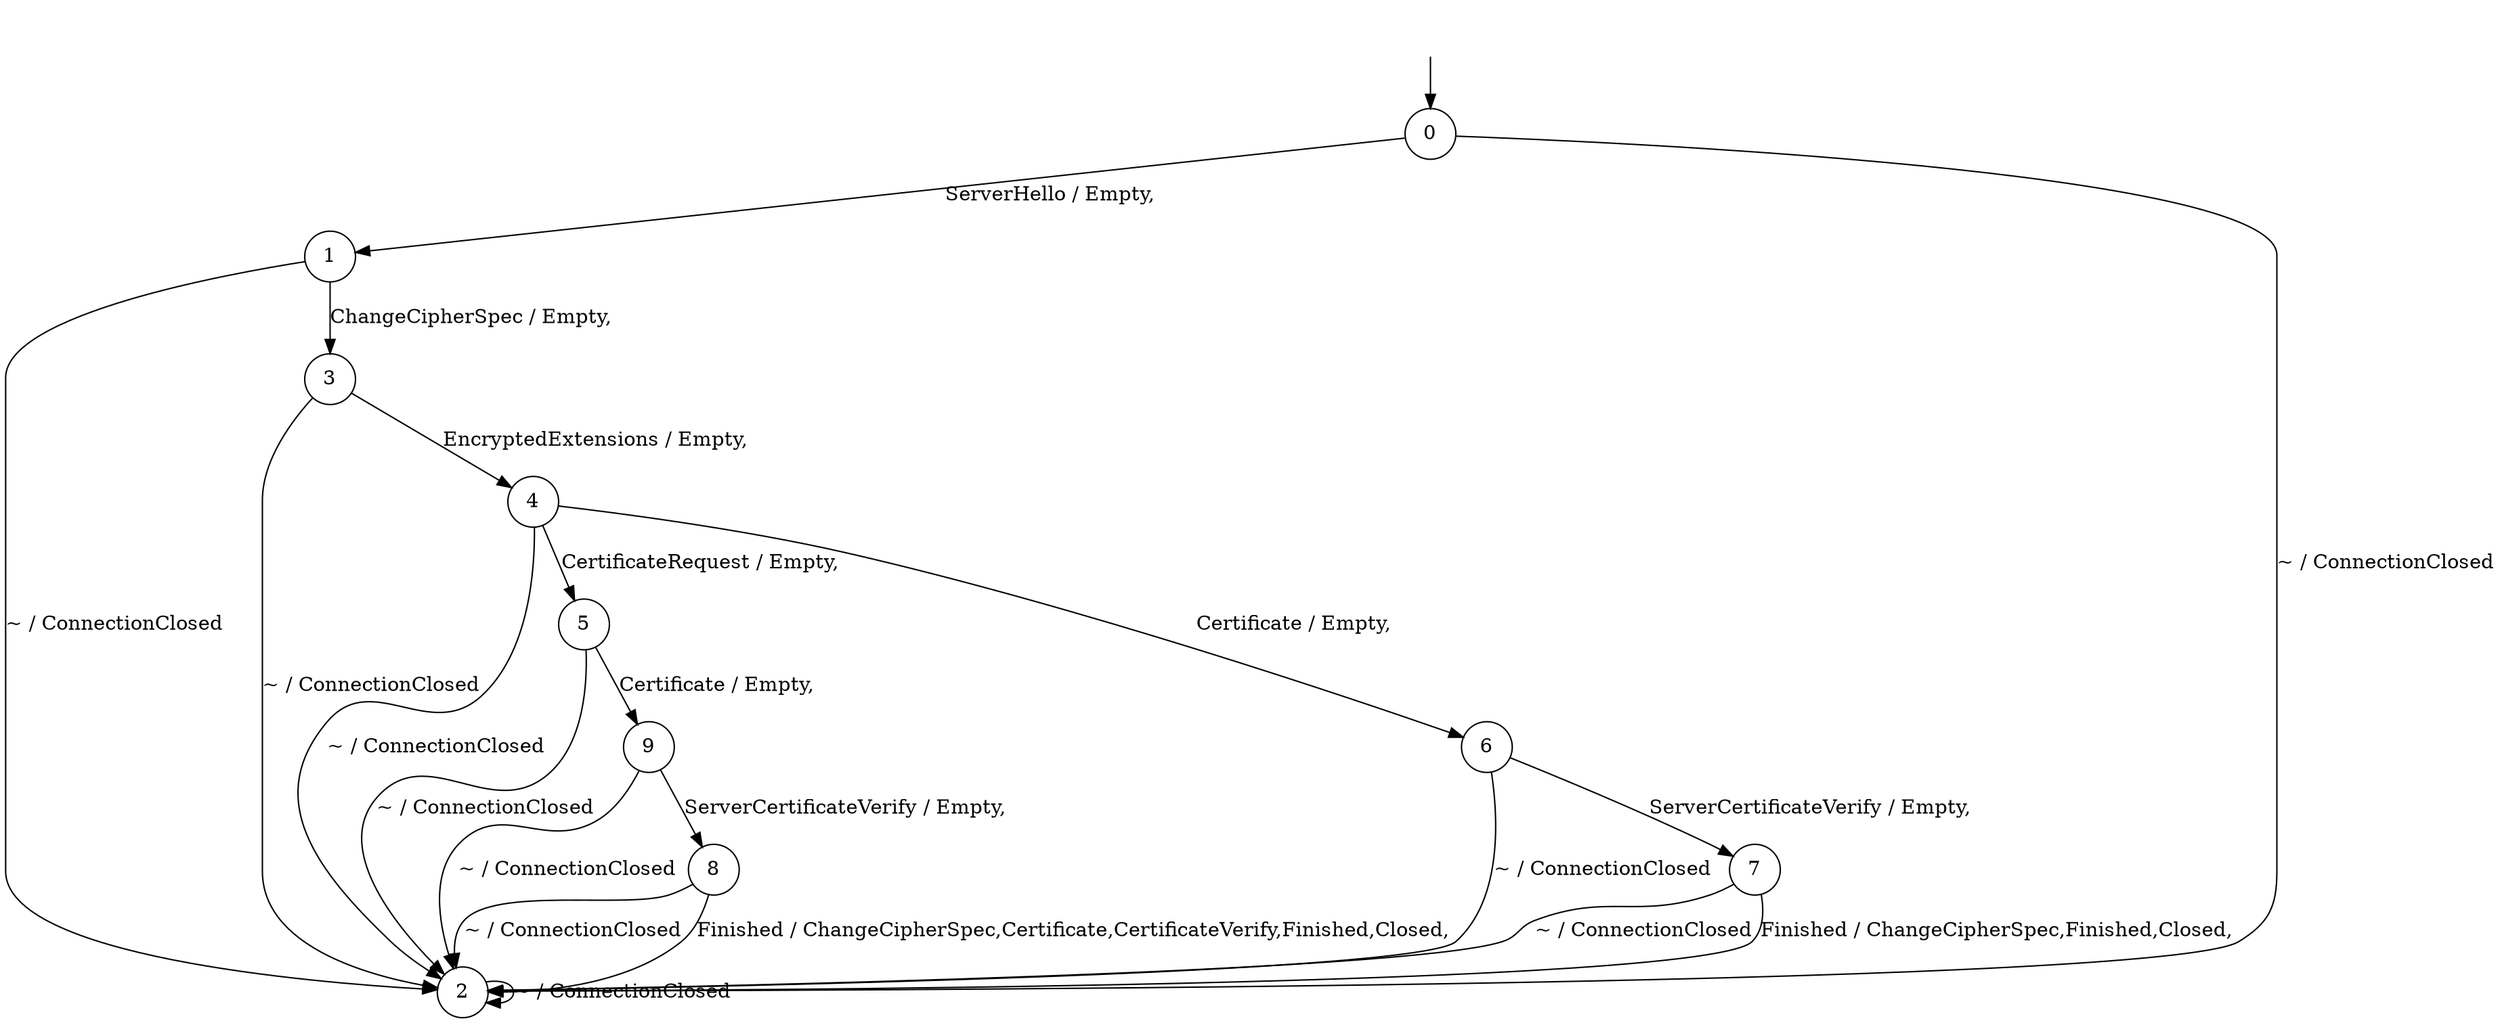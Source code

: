 digraph g {
__start0 [label="" shape="none"];

	s0 [shape="circle" label="0"];
	s1 [shape="circle" label="1"];
	s2 [shape="circle" label="2"];
	s3 [shape="circle" label="3"];
	s4 [shape="circle" label="4"];
	s5 [shape="circle" label="5"];
	s6 [shape="circle" label="6"];
	s7 [shape="circle" label="7"];
	s8 [shape="circle" label="8"];
	s9 [shape="circle" label="9"];
	s0 -> s1 [label="ServerHello / Empty,"];
	s0 -> s2 [label="~ / ConnectionClosed"];
	s1 -> s2 [label="~ / ConnectionClosed"];
	s1 -> s3 [label="ChangeCipherSpec / Empty,"];
	s2 -> s2 [label="~ / ConnectionClosed"];
	s3 -> s2 [label="~ / ConnectionClosed"];
	s3 -> s4 [label="EncryptedExtensions / Empty,"];
	s4 -> s2 [label="~ / ConnectionClosed"];
	s4 -> s5 [label="CertificateRequest / Empty,"];
	s4 -> s6 [label="Certificate / Empty,"];
	s5 -> s2 [label="~ / ConnectionClosed"];
	s5 -> s9 [label="Certificate / Empty,"];
	s6 -> s2 [label="~ / ConnectionClosed"];
	s6 -> s7 [label="ServerCertificateVerify / Empty,"];
	s7 -> s2 [label="~ / ConnectionClosed"];
	s7 -> s2 [label="Finished / ChangeCipherSpec,Finished,Closed,"];
	s8 -> s2 [label="~ / ConnectionClosed"];
	s8 -> s2 [label="Finished / ChangeCipherSpec,Certificate,CertificateVerify,Finished,Closed,"];
	s9 -> s2 [label="~ / ConnectionClosed"];
	s9 -> s8 [label="ServerCertificateVerify / Empty,"];

__start0 -> s0;
}

